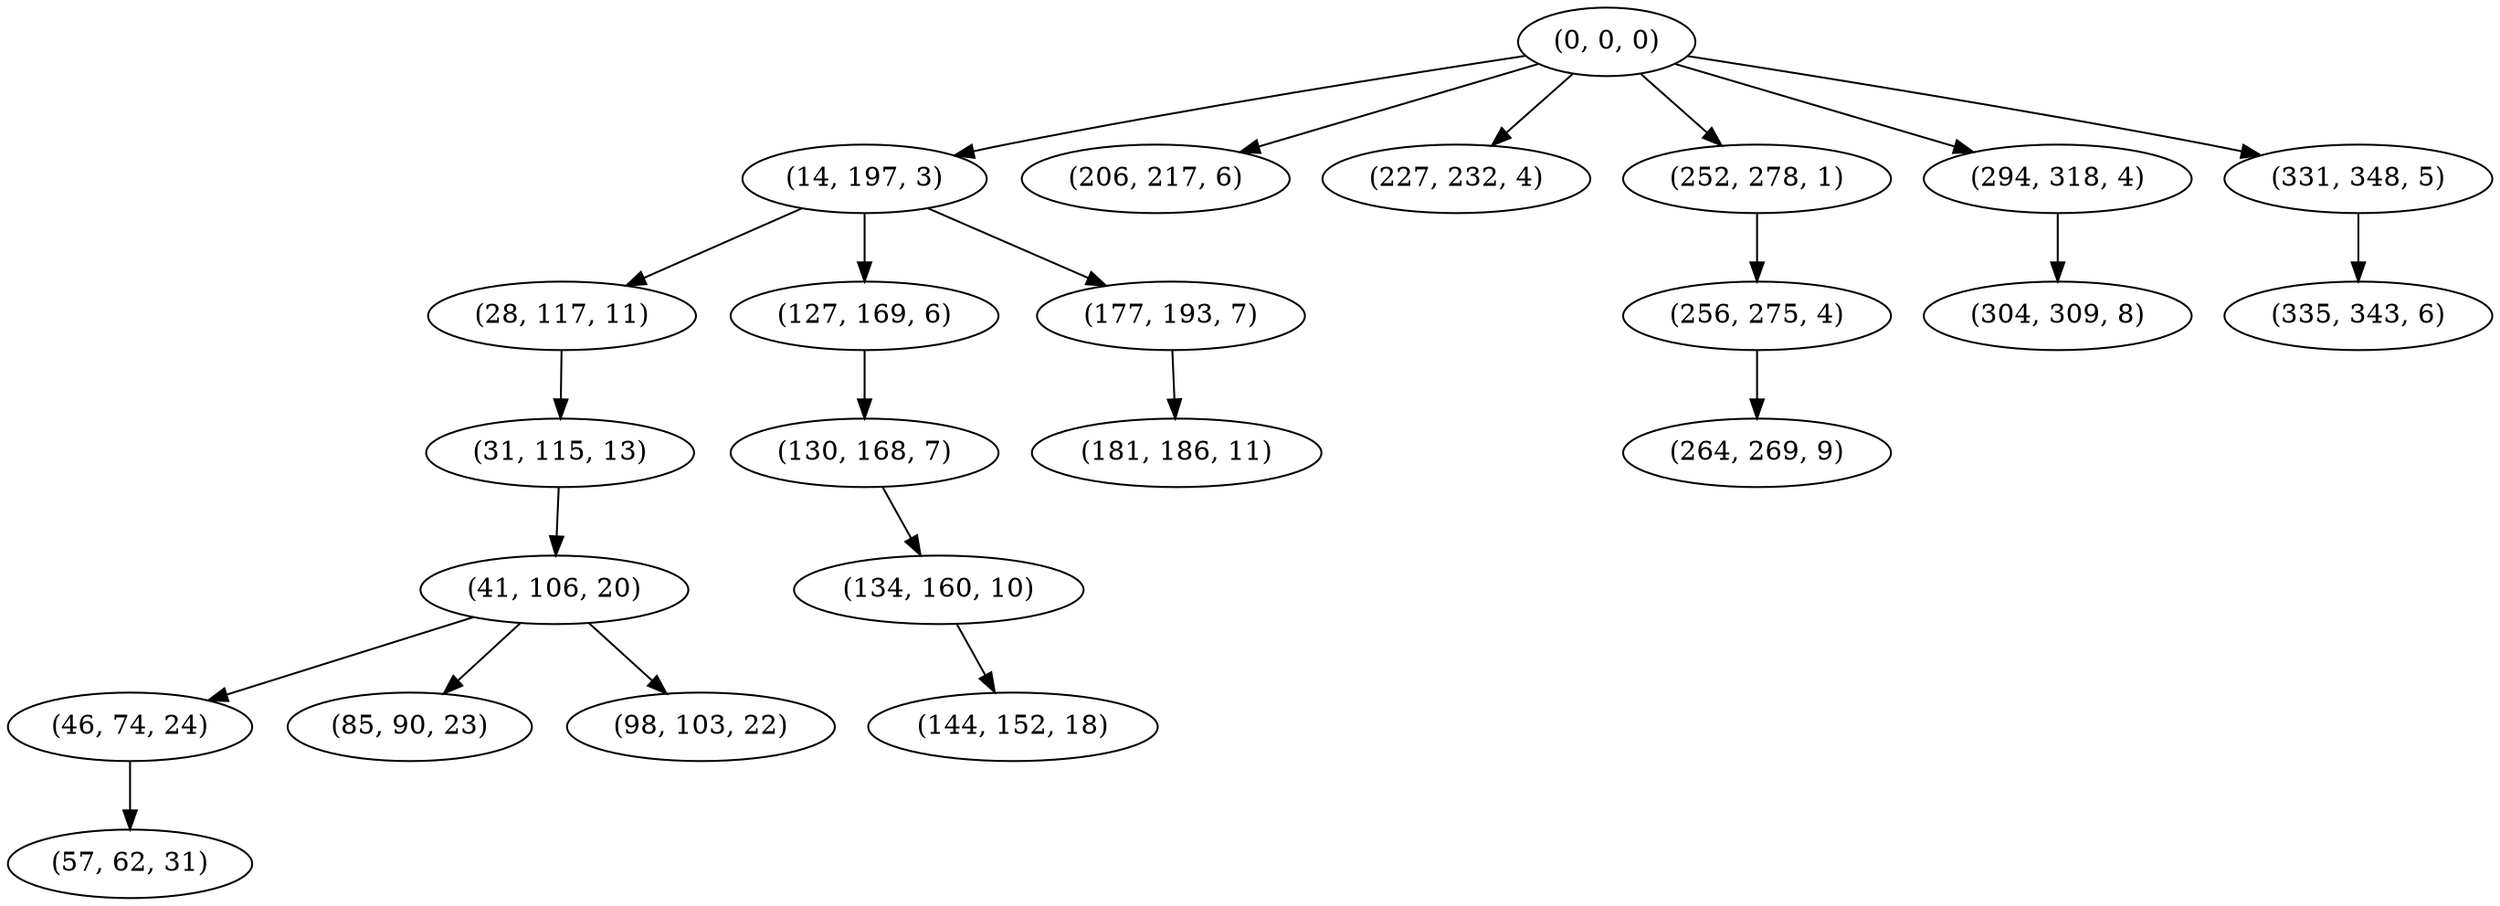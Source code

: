 digraph tree {
    "(0, 0, 0)";
    "(14, 197, 3)";
    "(28, 117, 11)";
    "(31, 115, 13)";
    "(41, 106, 20)";
    "(46, 74, 24)";
    "(57, 62, 31)";
    "(85, 90, 23)";
    "(98, 103, 22)";
    "(127, 169, 6)";
    "(130, 168, 7)";
    "(134, 160, 10)";
    "(144, 152, 18)";
    "(177, 193, 7)";
    "(181, 186, 11)";
    "(206, 217, 6)";
    "(227, 232, 4)";
    "(252, 278, 1)";
    "(256, 275, 4)";
    "(264, 269, 9)";
    "(294, 318, 4)";
    "(304, 309, 8)";
    "(331, 348, 5)";
    "(335, 343, 6)";
    "(0, 0, 0)" -> "(14, 197, 3)";
    "(0, 0, 0)" -> "(206, 217, 6)";
    "(0, 0, 0)" -> "(227, 232, 4)";
    "(0, 0, 0)" -> "(252, 278, 1)";
    "(0, 0, 0)" -> "(294, 318, 4)";
    "(0, 0, 0)" -> "(331, 348, 5)";
    "(14, 197, 3)" -> "(28, 117, 11)";
    "(14, 197, 3)" -> "(127, 169, 6)";
    "(14, 197, 3)" -> "(177, 193, 7)";
    "(28, 117, 11)" -> "(31, 115, 13)";
    "(31, 115, 13)" -> "(41, 106, 20)";
    "(41, 106, 20)" -> "(46, 74, 24)";
    "(41, 106, 20)" -> "(85, 90, 23)";
    "(41, 106, 20)" -> "(98, 103, 22)";
    "(46, 74, 24)" -> "(57, 62, 31)";
    "(127, 169, 6)" -> "(130, 168, 7)";
    "(130, 168, 7)" -> "(134, 160, 10)";
    "(134, 160, 10)" -> "(144, 152, 18)";
    "(177, 193, 7)" -> "(181, 186, 11)";
    "(252, 278, 1)" -> "(256, 275, 4)";
    "(256, 275, 4)" -> "(264, 269, 9)";
    "(294, 318, 4)" -> "(304, 309, 8)";
    "(331, 348, 5)" -> "(335, 343, 6)";
}
